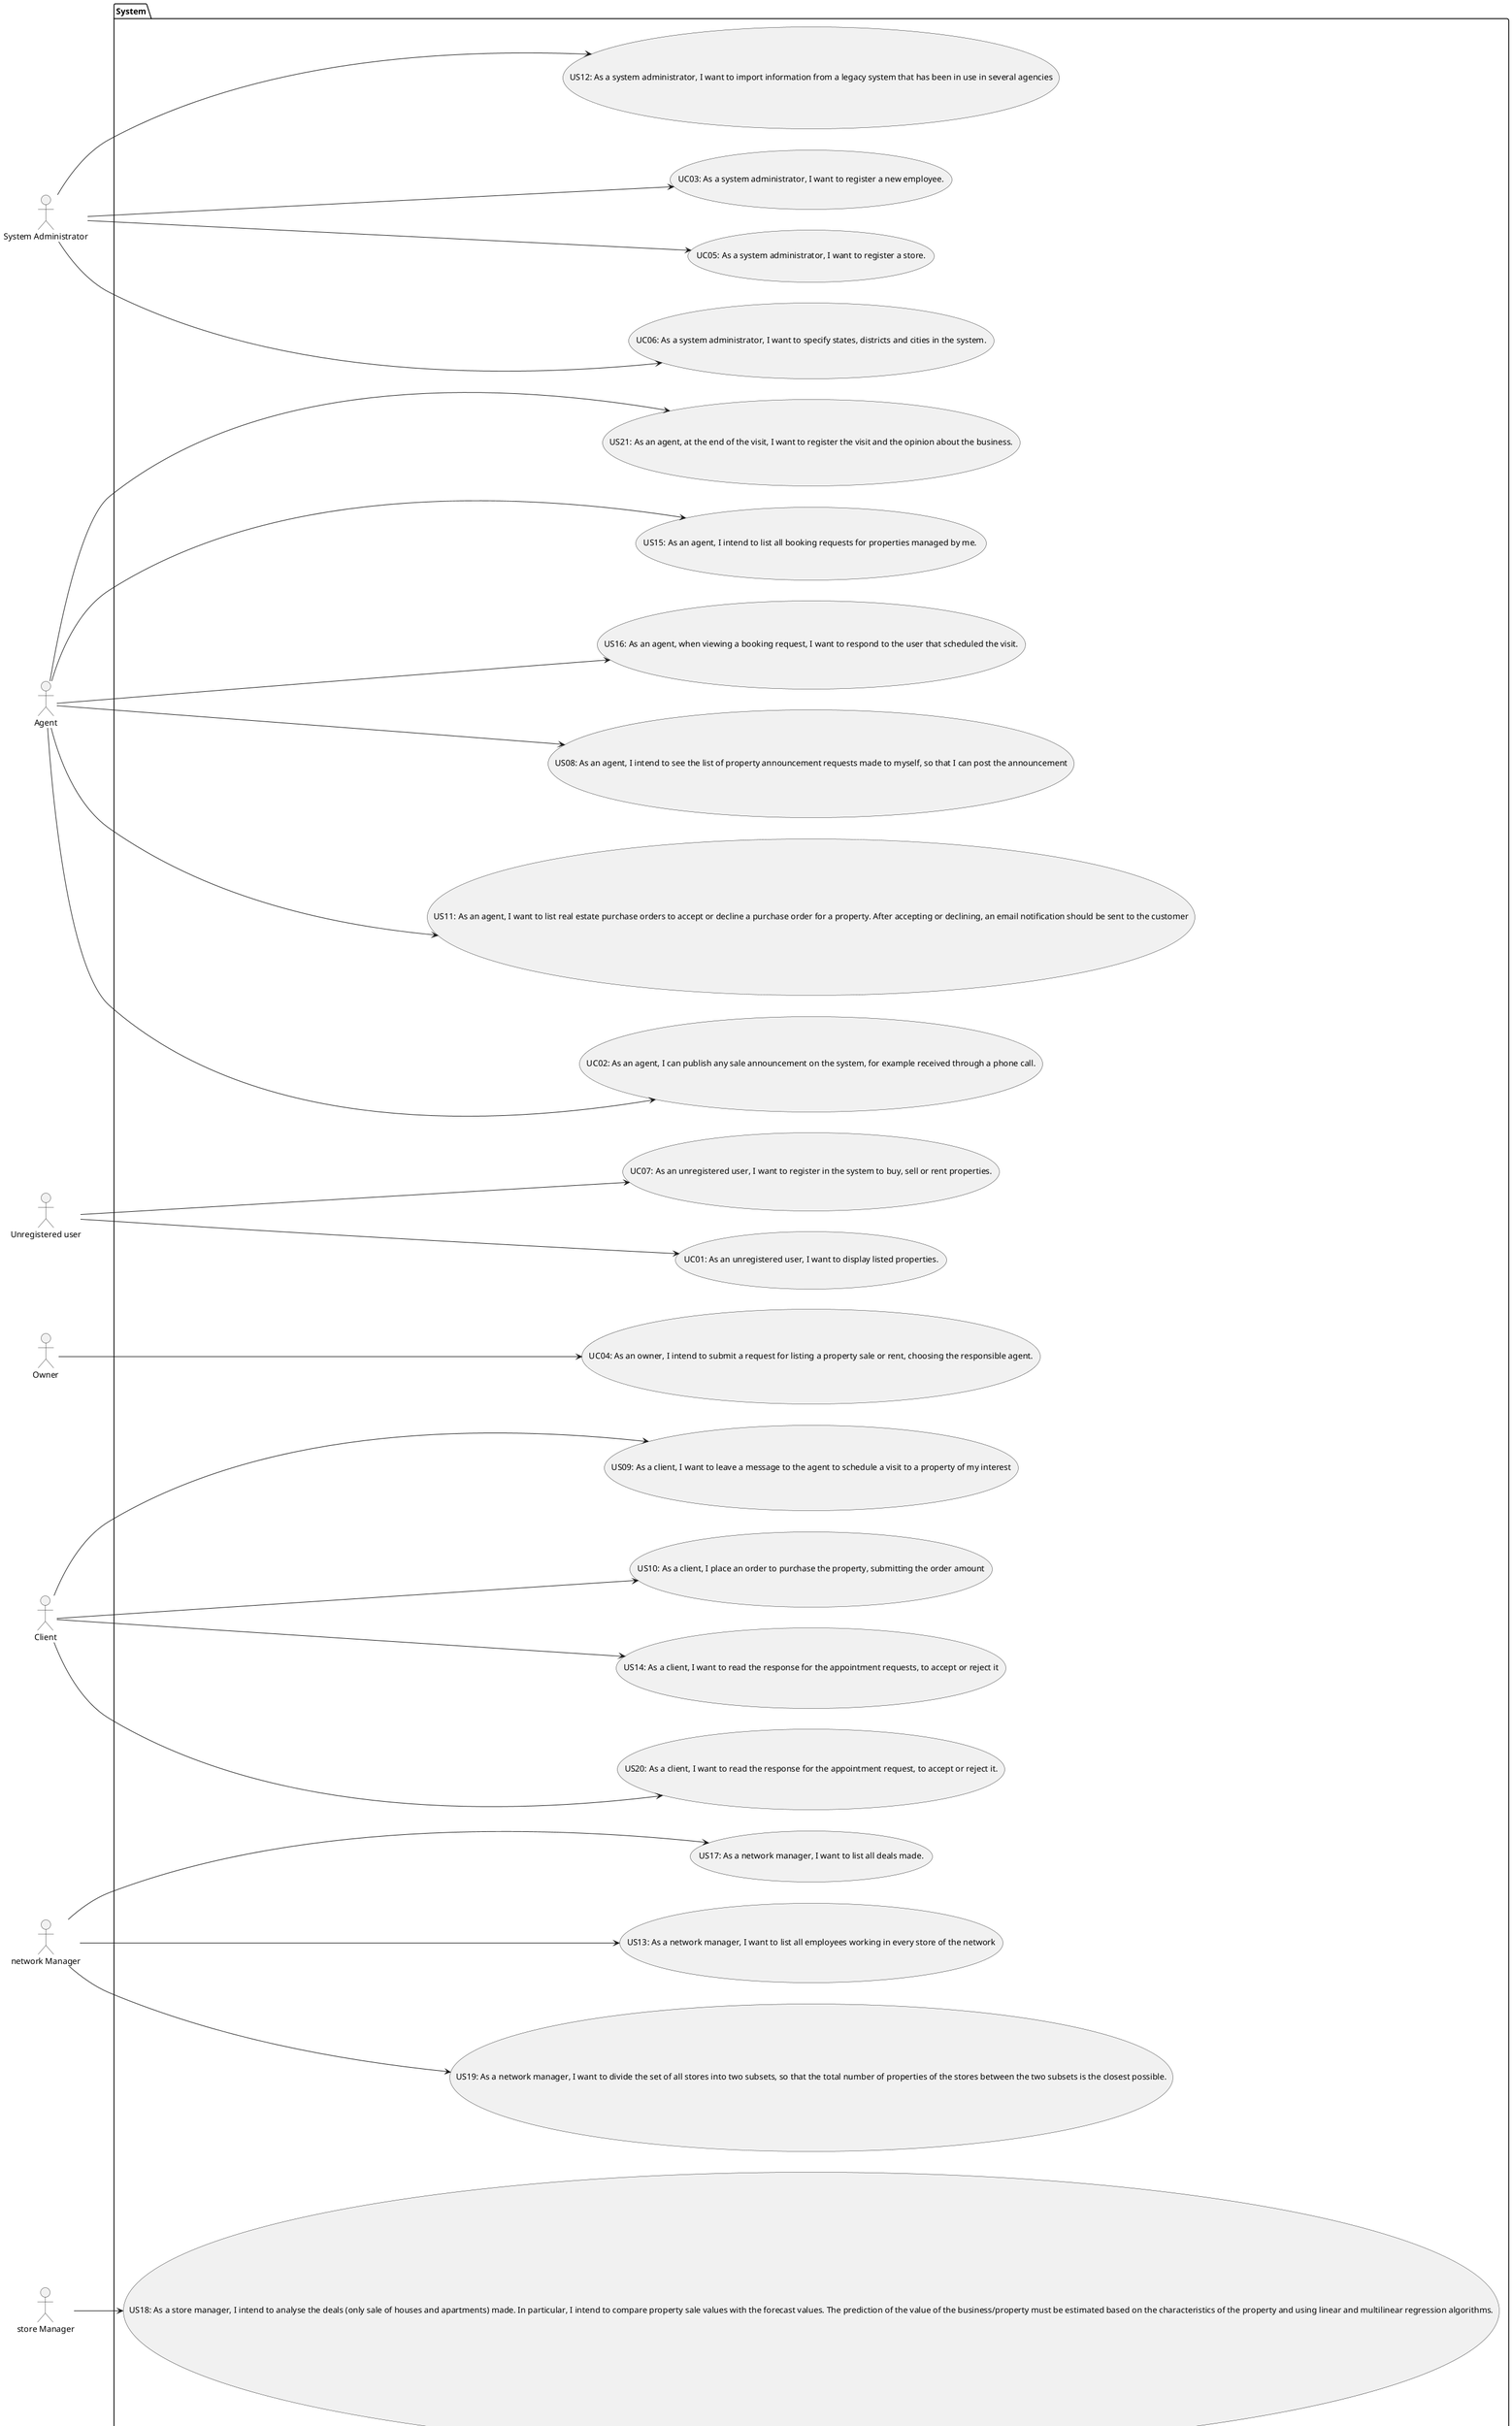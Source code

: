 @startuml

left to right direction

 :System Administrator: as admin
 :Agent: as agent
 :Unregistered user: as user
 :Owner: as owner
 :Client: as client
 :network Manager: as manager
 :store Manager: as smanager
 package System {
   usecase "UC01: As an unregistered user, I want to display listed properties." as UC1
   usecase "UC02: As an agent, I can publish any sale announcement on the system, for example received through a phone call." as UC2
   usecase "UC03: As a system administrator, I want to register a new employee." as UC3
   usecase "UC04: As an owner, I intend to submit a request for listing a property sale or rent, choosing the responsible agent." as UC4
   usecase "UC05: As a system administrator, I want to register a store." as UC5
   usecase "UC06: As a system administrator, I want to specify states, districts and cities in the system." as UC6
   usecase "UC07: As an unregistered user, I want to register in the system to buy, sell or rent properties." as UC7
   usecase "US08: As an agent, I intend to see the list of property announcement requests made to myself, so that I can post the announcement" as UC8
   usecase "US09: As a client, I want to leave a message to the agent to schedule a visit to a property of my interest" as UC9
   usecase "US10: As a client, I place an order to purchase the property, submitting the order amount" as UC10
   usecase "US11: As an agent, I want to list real estate purchase orders to accept or decline a purchase order for a property. After accepting or declining, an email notification should be sent to the customer" as UC11
   usecase "US12: As a system administrator, I want to import information from a legacy system that has been in use in several agencies" as UC12
   usecase "US13: As a network manager, I want to list all employees working in every store of the network" as UC13
   usecase "US14: As a client, I want to read the response for the appointment requests, to accept or reject it" as UC14
   usecase "US15: As an agent, I intend to list all booking requests for properties managed by me. " as UC15
   usecase "US16: As an agent, when viewing a booking request, I want to respond to the user that scheduled the visit." as UC16
   usecase "US17: As a network manager, I want to list all deals made." as UC17
   usecase "US18: As a store manager, I intend to analyse the deals (only sale of houses and apartments) made. In particular, I intend to compare property sale values with the forecast values. The prediction of the value of the business/property must be estimated based on the characteristics of the property and using linear and multilinear regression algorithms." as UC18
   usecase "US19: As a network manager, I want to divide the set of all stores into two subsets, so that the total number of properties of the stores between the two subsets is the closest possible." as UC19
   usecase "US20: As a client, I want to read the response for the appointment request, to accept or reject it." as UC20
   usecase "US21: As an agent, at the end of the visit, I want to register the visit and the opinion about the business." as UC21
 }
 admin --> UC3
 admin --> UC5
 admin --> UC6
 admin --> UC12

 user --> UC1
 user --> UC7

 agent --> UC2
 agent --> UC8
 agent --> UC11
 agent --> UC15
 agent --> UC16
 agent --> UC21

 owner --> UC4

 client --> UC9
 client --> UC10
 client --> UC14
 client --> UC20

 manager --> UC13
 manager --> UC17
 manager --> UC19

smanager --> UC18


@enduml